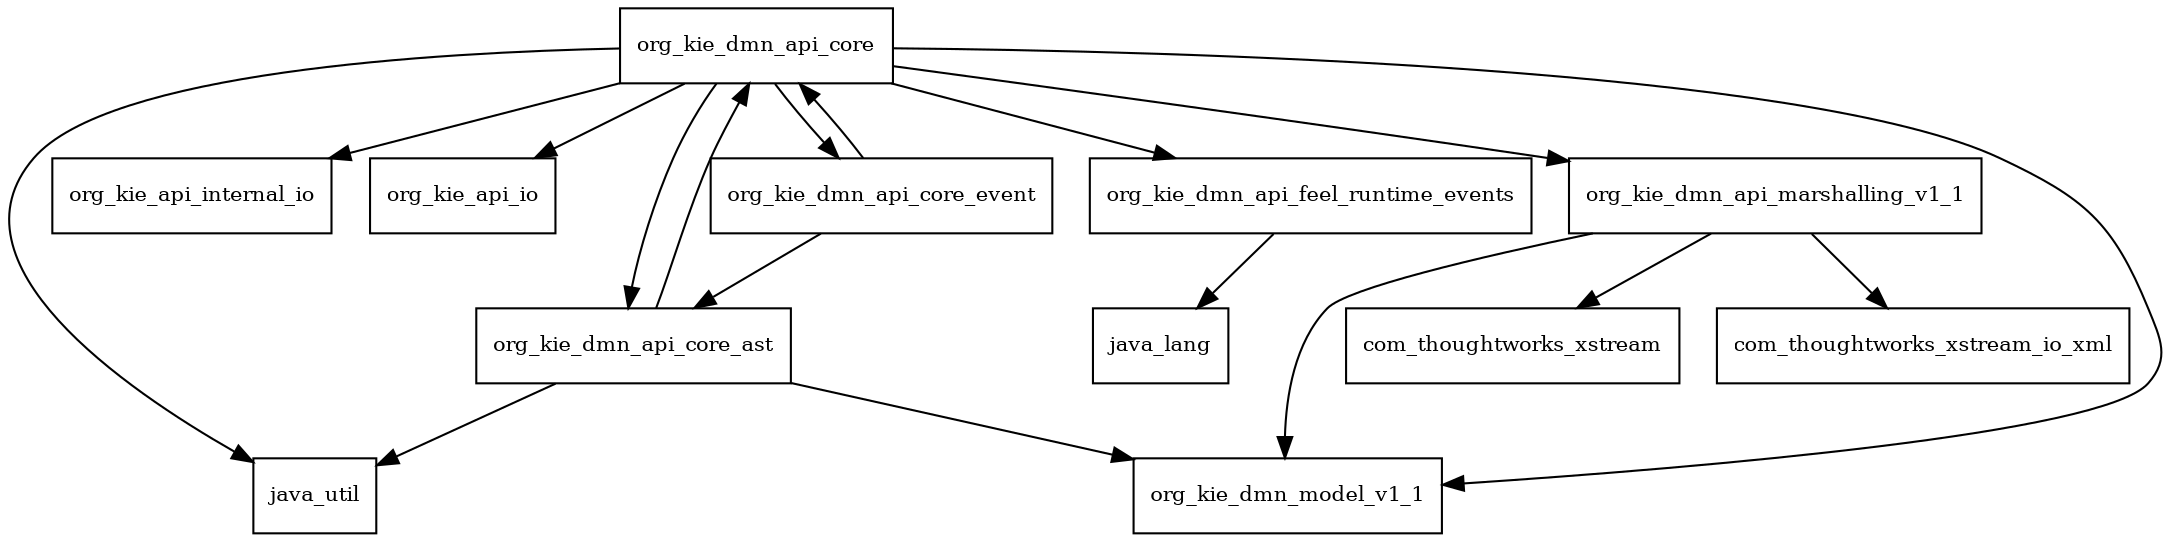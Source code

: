 digraph kie_dmn_api_7_9_0_Final_package_dependencies {
  node [shape = box, fontsize=10.0];
  org_kie_dmn_api_core -> java_util;
  org_kie_dmn_api_core -> org_kie_api_internal_io;
  org_kie_dmn_api_core -> org_kie_api_io;
  org_kie_dmn_api_core -> org_kie_dmn_api_core_ast;
  org_kie_dmn_api_core -> org_kie_dmn_api_core_event;
  org_kie_dmn_api_core -> org_kie_dmn_api_feel_runtime_events;
  org_kie_dmn_api_core -> org_kie_dmn_api_marshalling_v1_1;
  org_kie_dmn_api_core -> org_kie_dmn_model_v1_1;
  org_kie_dmn_api_core_ast -> java_util;
  org_kie_dmn_api_core_ast -> org_kie_dmn_api_core;
  org_kie_dmn_api_core_ast -> org_kie_dmn_model_v1_1;
  org_kie_dmn_api_core_event -> org_kie_dmn_api_core;
  org_kie_dmn_api_core_event -> org_kie_dmn_api_core_ast;
  org_kie_dmn_api_feel_runtime_events -> java_lang;
  org_kie_dmn_api_marshalling_v1_1 -> com_thoughtworks_xstream;
  org_kie_dmn_api_marshalling_v1_1 -> com_thoughtworks_xstream_io_xml;
  org_kie_dmn_api_marshalling_v1_1 -> org_kie_dmn_model_v1_1;
}
